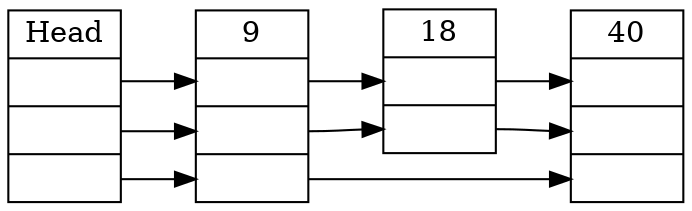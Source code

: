 digraph skip {
	rankdir=LR;
	nodesep=0
	node [shape=record, weight=4]

	H [label="Head|<0>|<1>|<2>"]

	18 [label="18|<0>|<1>"]
	40 [label="40|<0>|<1>|<2>"]
	9 [label="9|<0>|<1>|<2>"]

	H:0->9:0->18:0->40:0
	H:1->9:1->18:1->40:1
	H:2->9:2->40:2
}
